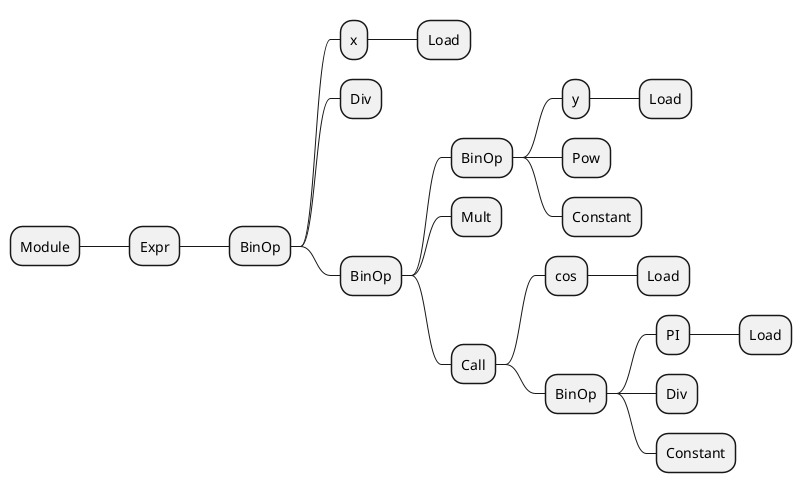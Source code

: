 @startmindmap
'  x/(y**2*cos(PI/2))
* Module
** Expr
*** BinOp
**** x
***** Load
**** Div
**** BinOp
***** BinOp
****** y
******* Load
****** Pow
****** Constant
***** Mult
***** Call
****** cos
******* Load
****** BinOp
******* PI
******** Load
******* Div
******* Constant
@endmindmap